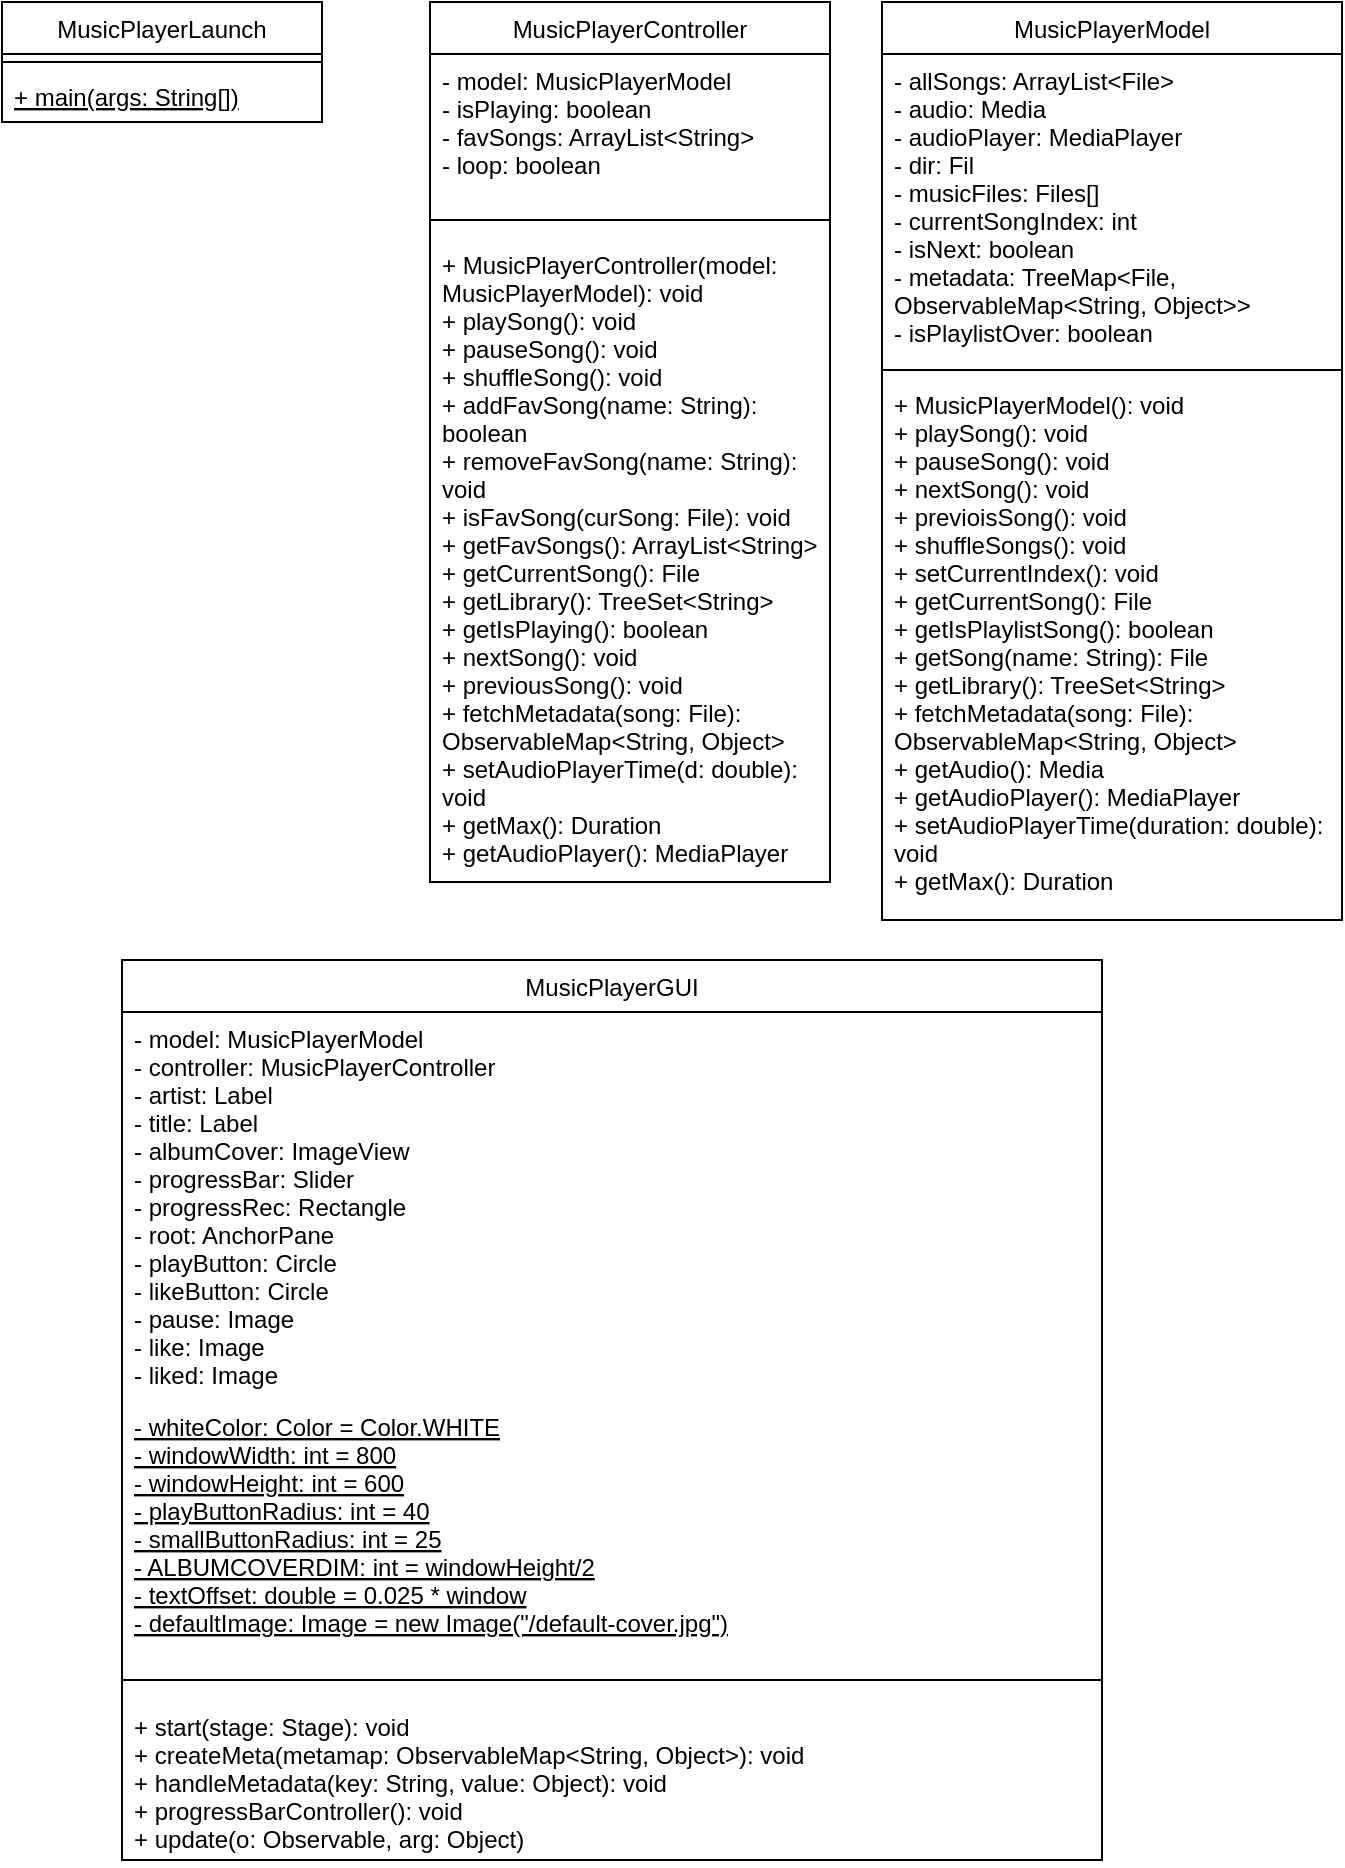 <mxfile version="17.4.4" type="device"><diagram id="C5RBs43oDa-KdzZeNtuy" name="Page-1"><mxGraphModel dx="1038" dy="617" grid="1" gridSize="10" guides="1" tooltips="1" connect="1" arrows="1" fold="1" page="1" pageScale="1" pageWidth="827" pageHeight="1169" math="0" shadow="0"><root><mxCell id="WIyWlLk6GJQsqaUBKTNV-0"/><mxCell id="WIyWlLk6GJQsqaUBKTNV-1" parent="WIyWlLk6GJQsqaUBKTNV-0"/><mxCell id="zkfFHV4jXpPFQw0GAbJ--0" value="MusicPlayerLaunch" style="swimlane;fontStyle=0;align=center;verticalAlign=top;childLayout=stackLayout;horizontal=1;startSize=26;horizontalStack=0;resizeParent=1;resizeLast=0;collapsible=1;marginBottom=0;rounded=0;shadow=0;strokeWidth=1;" parent="WIyWlLk6GJQsqaUBKTNV-1" vertex="1"><mxGeometry x="120" y="81" width="160" height="60" as="geometry"><mxRectangle x="230" y="140" width="160" height="26" as="alternateBounds"/></mxGeometry></mxCell><mxCell id="zkfFHV4jXpPFQw0GAbJ--4" value="" style="line;html=1;strokeWidth=1;align=left;verticalAlign=middle;spacingTop=-1;spacingLeft=3;spacingRight=3;rotatable=0;labelPosition=right;points=[];portConstraint=eastwest;" parent="zkfFHV4jXpPFQw0GAbJ--0" vertex="1"><mxGeometry y="26" width="160" height="8" as="geometry"/></mxCell><mxCell id="zkfFHV4jXpPFQw0GAbJ--5" value="+ main(args: String[])" style="text;align=left;verticalAlign=top;spacingLeft=4;spacingRight=4;overflow=hidden;rotatable=0;points=[[0,0.5],[1,0.5]];portConstraint=eastwest;fontStyle=4" parent="zkfFHV4jXpPFQw0GAbJ--0" vertex="1"><mxGeometry y="34" width="160" height="26" as="geometry"/></mxCell><mxCell id="zkfFHV4jXpPFQw0GAbJ--6" value="MusicPlayerGUI" style="swimlane;fontStyle=0;align=center;verticalAlign=top;childLayout=stackLayout;horizontal=1;startSize=26;horizontalStack=0;resizeParent=1;resizeLast=0;collapsible=1;marginBottom=0;rounded=0;shadow=0;strokeWidth=1;" parent="WIyWlLk6GJQsqaUBKTNV-1" vertex="1"><mxGeometry x="180" y="560" width="490" height="450" as="geometry"><mxRectangle x="130" y="380" width="160" height="26" as="alternateBounds"/></mxGeometry></mxCell><mxCell id="zkfFHV4jXpPFQw0GAbJ--7" value="- model: MusicPlayerModel&#10;- controller: MusicPlayerController&#10;- artist: Label&#10;- title: Label&#10;- albumCover: ImageView&#10;- progressBar: Slider&#10;- progressRec: Rectangle&#10;- root: AnchorPane&#10;- playButton: Circle&#10;- likeButton: Circle&#10;- pause: Image&#10;- like: Image&#10;- liked: Image" style="text;align=left;verticalAlign=top;spacingLeft=4;spacingRight=4;overflow=hidden;rotatable=0;points=[[0,0.5],[1,0.5]];portConstraint=eastwest;fontStyle=0" parent="zkfFHV4jXpPFQw0GAbJ--6" vertex="1"><mxGeometry y="26" width="490" height="194" as="geometry"/></mxCell><mxCell id="Ji1iZQuvNdnPZiyx0aaC-2" value="- whiteColor: Color = Color.WHITE&#10;- windowWidth: int = 800&#10;- windowHeight: int = 600&#10;- playButtonRadius: int = 40&#10;- smallButtonRadius: int = 25&#10;- ALBUMCOVERDIM: int = windowHeight/2&#10;- textOffset: double = 0.025 * window&#10;- defaultImage: Image = new Image(&quot;/default-cover.jpg&quot;)" style="text;align=left;verticalAlign=top;spacingLeft=4;spacingRight=4;overflow=hidden;rotatable=0;points=[[0,0.5],[1,0.5]];portConstraint=eastwest;fontStyle=4" vertex="1" parent="zkfFHV4jXpPFQw0GAbJ--6"><mxGeometry y="220" width="490" height="130" as="geometry"/></mxCell><mxCell id="zkfFHV4jXpPFQw0GAbJ--9" value="" style="line;html=1;strokeWidth=1;align=left;verticalAlign=middle;spacingTop=-1;spacingLeft=3;spacingRight=3;rotatable=0;labelPosition=right;points=[];portConstraint=eastwest;" parent="zkfFHV4jXpPFQw0GAbJ--6" vertex="1"><mxGeometry y="350" width="490" height="20" as="geometry"/></mxCell><mxCell id="zkfFHV4jXpPFQw0GAbJ--10" value="+ start(stage: Stage): void &#10;+ createMeta(metamap: ObservableMap&lt;String, Object&gt;): void&#10;+ handleMetadata(key: String, value: Object): void&#10;+ progressBarController(): void&#10;+ update(o: Observable, arg: Object)" style="text;align=left;verticalAlign=top;spacingLeft=4;spacingRight=4;overflow=hidden;rotatable=0;points=[[0,0.5],[1,0.5]];portConstraint=eastwest;fontStyle=0" parent="zkfFHV4jXpPFQw0GAbJ--6" vertex="1"><mxGeometry y="370" width="490" height="80" as="geometry"/></mxCell><mxCell id="zkfFHV4jXpPFQw0GAbJ--13" value="MusicPlayerController" style="swimlane;fontStyle=0;align=center;verticalAlign=top;childLayout=stackLayout;horizontal=1;startSize=26;horizontalStack=0;resizeParent=1;resizeLast=0;collapsible=1;marginBottom=0;rounded=0;shadow=0;strokeWidth=1;" parent="WIyWlLk6GJQsqaUBKTNV-1" vertex="1"><mxGeometry x="334" y="81" width="200" height="440" as="geometry"><mxRectangle x="340" y="380" width="170" height="26" as="alternateBounds"/></mxGeometry></mxCell><mxCell id="zkfFHV4jXpPFQw0GAbJ--14" value="- model: MusicPlayerModel&#10;- isPlaying: boolean&#10;- favSongs: ArrayList&lt;String&gt;&#10;- loop: boolean" style="text;align=left;verticalAlign=top;spacingLeft=4;spacingRight=4;overflow=hidden;rotatable=0;points=[[0,0.5],[1,0.5]];portConstraint=eastwest;" parent="zkfFHV4jXpPFQw0GAbJ--13" vertex="1"><mxGeometry y="26" width="200" height="74" as="geometry"/></mxCell><mxCell id="zkfFHV4jXpPFQw0GAbJ--15" value="" style="line;html=1;strokeWidth=1;align=left;verticalAlign=middle;spacingTop=-1;spacingLeft=3;spacingRight=3;rotatable=0;labelPosition=right;points=[];portConstraint=eastwest;" parent="zkfFHV4jXpPFQw0GAbJ--13" vertex="1"><mxGeometry y="100" width="200" height="18" as="geometry"/></mxCell><mxCell id="Ji1iZQuvNdnPZiyx0aaC-0" value="+ MusicPlayerController(model: &#10;MusicPlayerModel): void&#10;+ playSong(): void&#10;+ pauseSong(): void&#10;+ shuffleSong(): void&#10;+ addFavSong(name: String): &#10;boolean&#10;+ removeFavSong(name: String): &#10;void&#10;+ isFavSong(curSong: File): void&#10;+ getFavSongs(): ArrayList&lt;String&gt;&#10;+ getCurrentSong(): File&#10;+ getLibrary(): TreeSet&lt;String&gt;&#10;+ getIsPlaying(): boolean&#10;+ nextSong(): void&#10;+ previousSong(): void&#10;+ fetchMetadata(song: File): &#10;ObservableMap&lt;String, Object&gt;&#10;+ setAudioPlayerTime(d: double):&#10;void&#10;+ getMax(): Duration&#10;+ getAudioPlayer(): MediaPlayer" style="text;align=left;verticalAlign=top;spacingLeft=4;spacingRight=4;overflow=hidden;rotatable=0;points=[[0,0.5],[1,0.5]];portConstraint=eastwest;" vertex="1" parent="zkfFHV4jXpPFQw0GAbJ--13"><mxGeometry y="118" width="200" height="322" as="geometry"/></mxCell><mxCell id="zkfFHV4jXpPFQw0GAbJ--17" value="MusicPlayerModel" style="swimlane;fontStyle=0;align=center;verticalAlign=top;childLayout=stackLayout;horizontal=1;startSize=26;horizontalStack=0;resizeParent=1;resizeLast=0;collapsible=1;marginBottom=0;rounded=0;shadow=0;strokeWidth=1;" parent="WIyWlLk6GJQsqaUBKTNV-1" vertex="1"><mxGeometry x="560" y="81" width="230" height="459" as="geometry"><mxRectangle x="550" y="140" width="160" height="26" as="alternateBounds"/></mxGeometry></mxCell><mxCell id="zkfFHV4jXpPFQw0GAbJ--22" value="- allSongs: ArrayList&lt;File&gt;&#10;- audio: Media &#10;- audioPlayer: MediaPlayer&#10;- dir: Fil&#10;- musicFiles: Files[]&#10;- currentSongIndex: int&#10;- isNext: boolean&#10;- metadata: TreeMap&lt;File, &#10;ObservableMap&lt;String, Object&gt;&gt;&#10;- isPlaylistOver: boolean" style="text;align=left;verticalAlign=top;spacingLeft=4;spacingRight=4;overflow=hidden;rotatable=0;points=[[0,0.5],[1,0.5]];portConstraint=eastwest;rounded=0;shadow=0;html=0;fontColor=default;" parent="zkfFHV4jXpPFQw0GAbJ--17" vertex="1"><mxGeometry y="26" width="230" height="154" as="geometry"/></mxCell><mxCell id="zkfFHV4jXpPFQw0GAbJ--23" value="" style="line;html=1;strokeWidth=1;align=left;verticalAlign=middle;spacingTop=-1;spacingLeft=3;spacingRight=3;rotatable=0;labelPosition=right;points=[];portConstraint=eastwest;" parent="zkfFHV4jXpPFQw0GAbJ--17" vertex="1"><mxGeometry y="180" width="230" height="8" as="geometry"/></mxCell><mxCell id="zkfFHV4jXpPFQw0GAbJ--24" value="+ MusicPlayerModel(): void&#10;+ playSong(): void&#10;+ pauseSong(): void&#10;+ nextSong(): void&#10;+ previoisSong(): void&#10;+ shuffleSongs(): void &#10;+ setCurrentIndex(): void&#10;+ getCurrentSong(): File&#10;+ getIsPlaylistSong(): boolean&#10;+ getSong(name: String): File&#10;+ getLibrary(): TreeSet&lt;String&gt;&#10;+ fetchMetadata(song: File): &#10;ObservableMap&lt;String, Object&gt;&#10;+ getAudio(): Media&#10;+ getAudioPlayer(): MediaPlayer&#10;+ setAudioPlayerTime(duration: double): &#10;void&#10;+ getMax(): Duration&#10;" style="text;align=left;verticalAlign=top;spacingLeft=4;spacingRight=4;overflow=hidden;rotatable=0;points=[[0,0.5],[1,0.5]];portConstraint=eastwest;" parent="zkfFHV4jXpPFQw0GAbJ--17" vertex="1"><mxGeometry y="188" width="230" height="262" as="geometry"/></mxCell></root></mxGraphModel></diagram></mxfile>